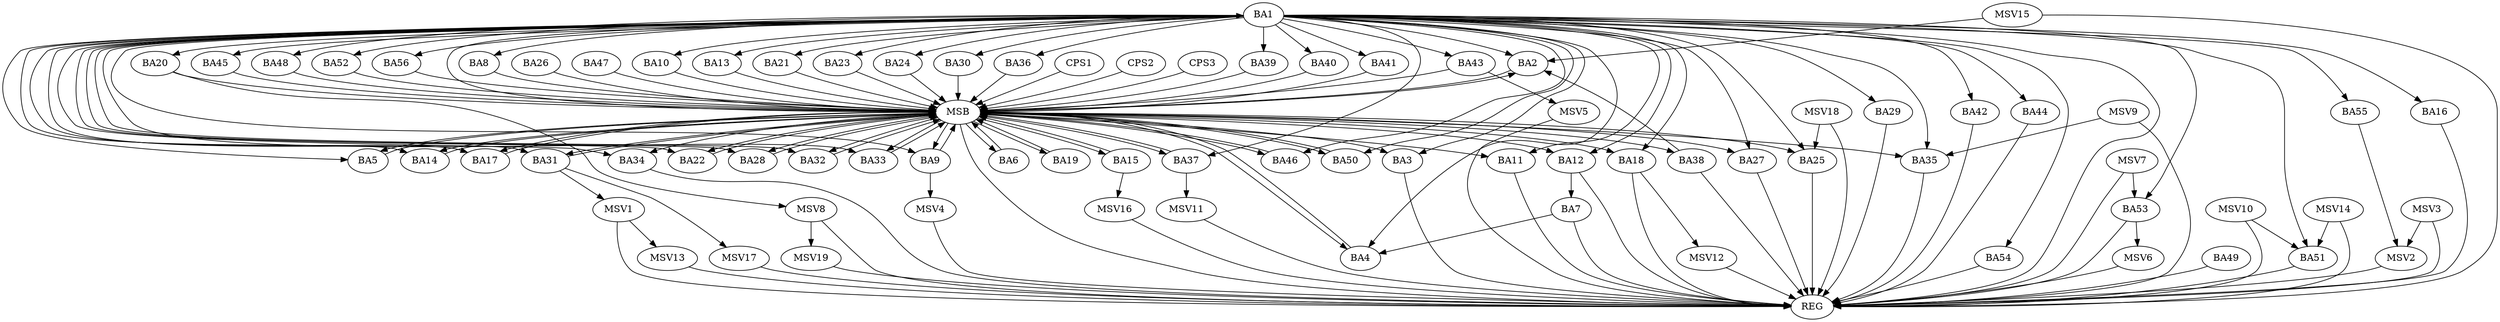strict digraph G {
  BA1 [ label="BA1" ];
  BA2 [ label="BA2" ];
  BA3 [ label="BA3" ];
  BA4 [ label="BA4" ];
  BA5 [ label="BA5" ];
  BA6 [ label="BA6" ];
  BA7 [ label="BA7" ];
  BA8 [ label="BA8" ];
  BA9 [ label="BA9" ];
  BA10 [ label="BA10" ];
  BA11 [ label="BA11" ];
  BA12 [ label="BA12" ];
  BA13 [ label="BA13" ];
  BA14 [ label="BA14" ];
  BA15 [ label="BA15" ];
  BA16 [ label="BA16" ];
  BA17 [ label="BA17" ];
  BA18 [ label="BA18" ];
  BA19 [ label="BA19" ];
  BA20 [ label="BA20" ];
  BA21 [ label="BA21" ];
  BA22 [ label="BA22" ];
  BA23 [ label="BA23" ];
  BA24 [ label="BA24" ];
  BA25 [ label="BA25" ];
  BA26 [ label="BA26" ];
  BA27 [ label="BA27" ];
  BA28 [ label="BA28" ];
  BA29 [ label="BA29" ];
  BA30 [ label="BA30" ];
  BA31 [ label="BA31" ];
  BA32 [ label="BA32" ];
  BA33 [ label="BA33" ];
  BA34 [ label="BA34" ];
  BA35 [ label="BA35" ];
  BA36 [ label="BA36" ];
  BA37 [ label="BA37" ];
  BA38 [ label="BA38" ];
  BA39 [ label="BA39" ];
  BA40 [ label="BA40" ];
  BA41 [ label="BA41" ];
  BA42 [ label="BA42" ];
  BA43 [ label="BA43" ];
  BA44 [ label="BA44" ];
  BA45 [ label="BA45" ];
  BA46 [ label="BA46" ];
  BA47 [ label="BA47" ];
  BA48 [ label="BA48" ];
  BA49 [ label="BA49" ];
  BA50 [ label="BA50" ];
  BA51 [ label="BA51" ];
  BA52 [ label="BA52" ];
  BA53 [ label="BA53" ];
  BA54 [ label="BA54" ];
  BA55 [ label="BA55" ];
  BA56 [ label="BA56" ];
  CPS1 [ label="CPS1" ];
  CPS2 [ label="CPS2" ];
  CPS3 [ label="CPS3" ];
  REG [ label="REG" ];
  MSB [ label="MSB" ];
  MSV1 [ label="MSV1" ];
  MSV2 [ label="MSV2" ];
  MSV3 [ label="MSV3" ];
  MSV4 [ label="MSV4" ];
  MSV5 [ label="MSV5" ];
  MSV6 [ label="MSV6" ];
  MSV7 [ label="MSV7" ];
  MSV8 [ label="MSV8" ];
  MSV9 [ label="MSV9" ];
  MSV10 [ label="MSV10" ];
  MSV11 [ label="MSV11" ];
  MSV12 [ label="MSV12" ];
  MSV13 [ label="MSV13" ];
  MSV14 [ label="MSV14" ];
  MSV15 [ label="MSV15" ];
  MSV16 [ label="MSV16" ];
  MSV17 [ label="MSV17" ];
  MSV18 [ label="MSV18" ];
  MSV19 [ label="MSV19" ];
  BA1 -> BA2;
  BA7 -> BA4;
  BA12 -> BA7;
  BA38 -> BA2;
  BA1 -> REG;
  BA3 -> REG;
  BA7 -> REG;
  BA11 -> REG;
  BA12 -> REG;
  BA16 -> REG;
  BA18 -> REG;
  BA25 -> REG;
  BA27 -> REG;
  BA29 -> REG;
  BA34 -> REG;
  BA35 -> REG;
  BA38 -> REG;
  BA42 -> REG;
  BA44 -> REG;
  BA49 -> REG;
  BA51 -> REG;
  BA53 -> REG;
  BA54 -> REG;
  BA2 -> MSB;
  MSB -> BA1;
  MSB -> REG;
  BA4 -> MSB;
  BA5 -> MSB;
  MSB -> BA2;
  BA6 -> MSB;
  BA8 -> MSB;
  MSB -> BA6;
  BA9 -> MSB;
  MSB -> BA5;
  BA10 -> MSB;
  BA13 -> MSB;
  MSB -> BA4;
  BA14 -> MSB;
  BA15 -> MSB;
  BA17 -> MSB;
  MSB -> BA11;
  BA19 -> MSB;
  BA20 -> MSB;
  MSB -> BA19;
  BA21 -> MSB;
  MSB -> BA17;
  BA22 -> MSB;
  BA23 -> MSB;
  MSB -> BA3;
  BA24 -> MSB;
  MSB -> BA18;
  BA26 -> MSB;
  MSB -> BA15;
  BA28 -> MSB;
  BA30 -> MSB;
  MSB -> BA27;
  BA31 -> MSB;
  MSB -> BA14;
  BA32 -> MSB;
  BA33 -> MSB;
  BA36 -> MSB;
  BA37 -> MSB;
  BA39 -> MSB;
  MSB -> BA22;
  BA40 -> MSB;
  MSB -> BA33;
  BA41 -> MSB;
  BA43 -> MSB;
  MSB -> BA28;
  BA45 -> MSB;
  BA46 -> MSB;
  BA47 -> MSB;
  BA48 -> MSB;
  MSB -> BA31;
  BA50 -> MSB;
  BA52 -> MSB;
  MSB -> BA38;
  BA56 -> MSB;
  CPS1 -> MSB;
  MSB -> BA12;
  MSB -> BA25;
  MSB -> BA9;
  CPS2 -> MSB;
  MSB -> BA35;
  MSB -> BA50;
  MSB -> BA46;
  CPS3 -> MSB;
  MSB -> BA37;
  MSB -> BA32;
  MSB -> BA34;
  BA1 -> BA51;
  BA1 -> BA12;
  BA1 -> BA37;
  BA1 -> BA27;
  BA1 -> BA30;
  BA1 -> BA39;
  BA1 -> BA36;
  BA1 -> BA52;
  BA1 -> BA18;
  BA1 -> BA45;
  BA1 -> BA11;
  BA1 -> BA31;
  BA1 -> BA33;
  BA1 -> BA55;
  BA1 -> BA28;
  BA1 -> BA9;
  BA1 -> BA21;
  BA1 -> BA20;
  BA1 -> BA17;
  BA1 -> BA54;
  BA1 -> BA24;
  BA1 -> BA14;
  BA1 -> BA32;
  BA1 -> BA13;
  BA1 -> BA35;
  BA1 -> BA50;
  BA1 -> BA46;
  BA1 -> BA56;
  BA1 -> BA43;
  BA1 -> BA25;
  BA1 -> BA8;
  BA1 -> BA41;
  BA1 -> BA42;
  BA1 -> BA40;
  BA1 -> BA53;
  BA1 -> BA16;
  BA1 -> BA22;
  BA1 -> BA23;
  BA1 -> BA5;
  BA1 -> BA3;
  BA1 -> BA4;
  BA1 -> BA48;
  BA1 -> BA29;
  BA1 -> BA10;
  BA1 -> BA34;
  BA1 -> BA44;
  BA31 -> MSV1;
  MSV1 -> REG;
  BA55 -> MSV2;
  MSV2 -> REG;
  MSV3 -> MSV2;
  MSV3 -> REG;
  BA9 -> MSV4;
  MSV4 -> REG;
  BA43 -> MSV5;
  MSV5 -> REG;
  BA53 -> MSV6;
  MSV6 -> REG;
  MSV7 -> BA53;
  MSV7 -> REG;
  BA20 -> MSV8;
  MSV8 -> REG;
  MSV9 -> BA35;
  MSV9 -> REG;
  MSV10 -> BA51;
  MSV10 -> REG;
  BA37 -> MSV11;
  MSV11 -> REG;
  BA18 -> MSV12;
  MSV12 -> REG;
  MSV1 -> MSV13;
  MSV13 -> REG;
  MSV14 -> BA51;
  MSV14 -> REG;
  MSV15 -> BA2;
  MSV15 -> REG;
  BA15 -> MSV16;
  MSV16 -> REG;
  BA31 -> MSV17;
  MSV17 -> REG;
  MSV18 -> BA25;
  MSV18 -> REG;
  MSV8 -> MSV19;
  MSV19 -> REG;
}
